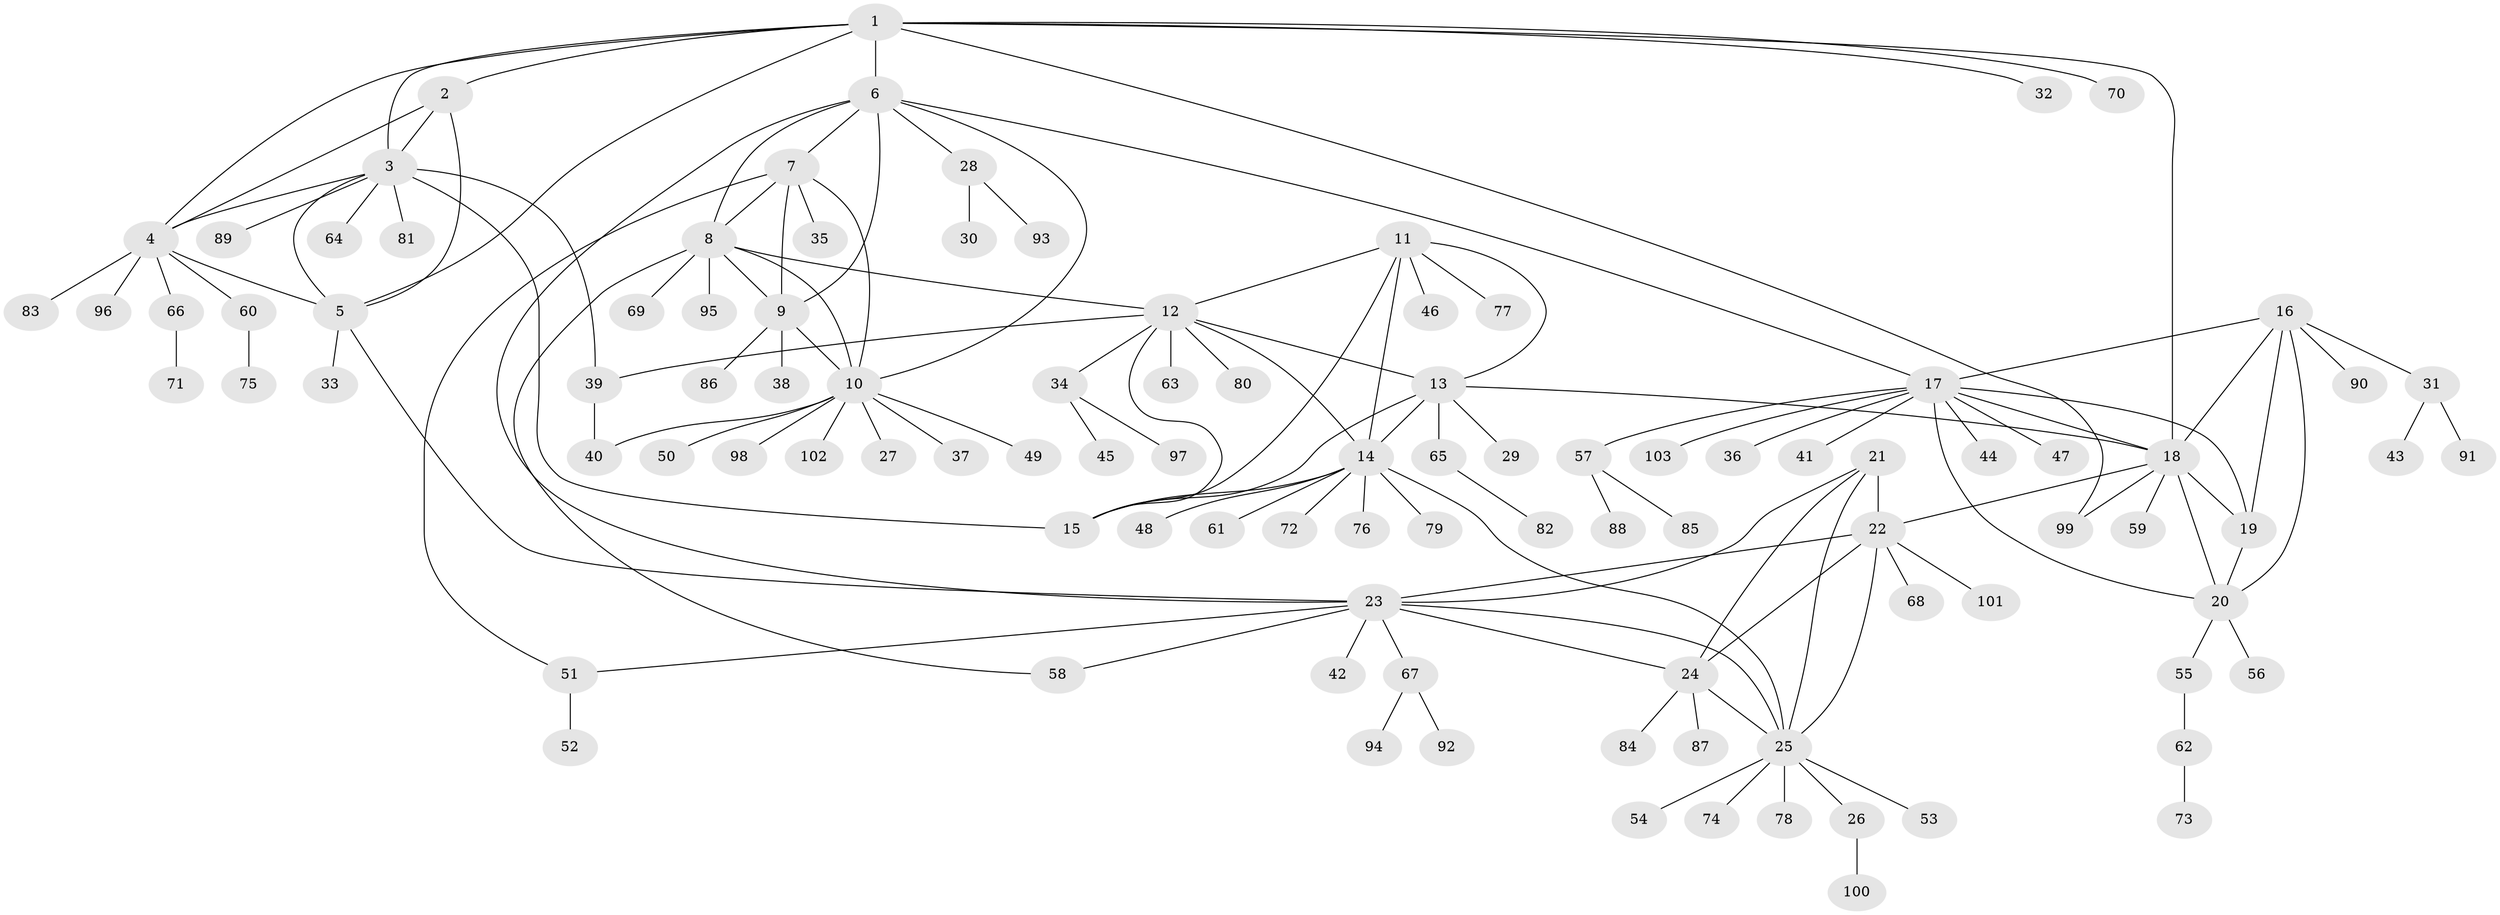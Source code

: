 // coarse degree distribution, {3: 0.04878048780487805, 4: 0.07317073170731707, 1: 0.7804878048780488, 8: 0.024390243902439025, 7: 0.04878048780487805, 16: 0.024390243902439025}
// Generated by graph-tools (version 1.1) at 2025/58/03/04/25 21:58:06]
// undirected, 103 vertices, 143 edges
graph export_dot {
graph [start="1"]
  node [color=gray90,style=filled];
  1;
  2;
  3;
  4;
  5;
  6;
  7;
  8;
  9;
  10;
  11;
  12;
  13;
  14;
  15;
  16;
  17;
  18;
  19;
  20;
  21;
  22;
  23;
  24;
  25;
  26;
  27;
  28;
  29;
  30;
  31;
  32;
  33;
  34;
  35;
  36;
  37;
  38;
  39;
  40;
  41;
  42;
  43;
  44;
  45;
  46;
  47;
  48;
  49;
  50;
  51;
  52;
  53;
  54;
  55;
  56;
  57;
  58;
  59;
  60;
  61;
  62;
  63;
  64;
  65;
  66;
  67;
  68;
  69;
  70;
  71;
  72;
  73;
  74;
  75;
  76;
  77;
  78;
  79;
  80;
  81;
  82;
  83;
  84;
  85;
  86;
  87;
  88;
  89;
  90;
  91;
  92;
  93;
  94;
  95;
  96;
  97;
  98;
  99;
  100;
  101;
  102;
  103;
  1 -- 2;
  1 -- 3;
  1 -- 4;
  1 -- 5;
  1 -- 6;
  1 -- 18;
  1 -- 32;
  1 -- 70;
  1 -- 99;
  2 -- 3;
  2 -- 4;
  2 -- 5;
  3 -- 4;
  3 -- 5;
  3 -- 15;
  3 -- 39;
  3 -- 64;
  3 -- 81;
  3 -- 89;
  4 -- 5;
  4 -- 60;
  4 -- 66;
  4 -- 83;
  4 -- 96;
  5 -- 23;
  5 -- 33;
  6 -- 7;
  6 -- 8;
  6 -- 9;
  6 -- 10;
  6 -- 17;
  6 -- 23;
  6 -- 28;
  7 -- 8;
  7 -- 9;
  7 -- 10;
  7 -- 35;
  7 -- 51;
  8 -- 9;
  8 -- 10;
  8 -- 12;
  8 -- 58;
  8 -- 69;
  8 -- 95;
  9 -- 10;
  9 -- 38;
  9 -- 86;
  10 -- 27;
  10 -- 37;
  10 -- 40;
  10 -- 49;
  10 -- 50;
  10 -- 98;
  10 -- 102;
  11 -- 12;
  11 -- 13;
  11 -- 14;
  11 -- 15;
  11 -- 46;
  11 -- 77;
  12 -- 13;
  12 -- 14;
  12 -- 15;
  12 -- 34;
  12 -- 39;
  12 -- 63;
  12 -- 80;
  13 -- 14;
  13 -- 15;
  13 -- 18;
  13 -- 29;
  13 -- 65;
  14 -- 15;
  14 -- 25;
  14 -- 48;
  14 -- 61;
  14 -- 72;
  14 -- 76;
  14 -- 79;
  16 -- 17;
  16 -- 18;
  16 -- 19;
  16 -- 20;
  16 -- 31;
  16 -- 90;
  17 -- 18;
  17 -- 19;
  17 -- 20;
  17 -- 36;
  17 -- 41;
  17 -- 44;
  17 -- 47;
  17 -- 57;
  17 -- 103;
  18 -- 19;
  18 -- 20;
  18 -- 22;
  18 -- 59;
  18 -- 99;
  19 -- 20;
  20 -- 55;
  20 -- 56;
  21 -- 22;
  21 -- 23;
  21 -- 24;
  21 -- 25;
  22 -- 23;
  22 -- 24;
  22 -- 25;
  22 -- 68;
  22 -- 101;
  23 -- 24;
  23 -- 25;
  23 -- 42;
  23 -- 51;
  23 -- 58;
  23 -- 67;
  24 -- 25;
  24 -- 84;
  24 -- 87;
  25 -- 26;
  25 -- 53;
  25 -- 54;
  25 -- 74;
  25 -- 78;
  26 -- 100;
  28 -- 30;
  28 -- 93;
  31 -- 43;
  31 -- 91;
  34 -- 45;
  34 -- 97;
  39 -- 40;
  51 -- 52;
  55 -- 62;
  57 -- 85;
  57 -- 88;
  60 -- 75;
  62 -- 73;
  65 -- 82;
  66 -- 71;
  67 -- 92;
  67 -- 94;
}
